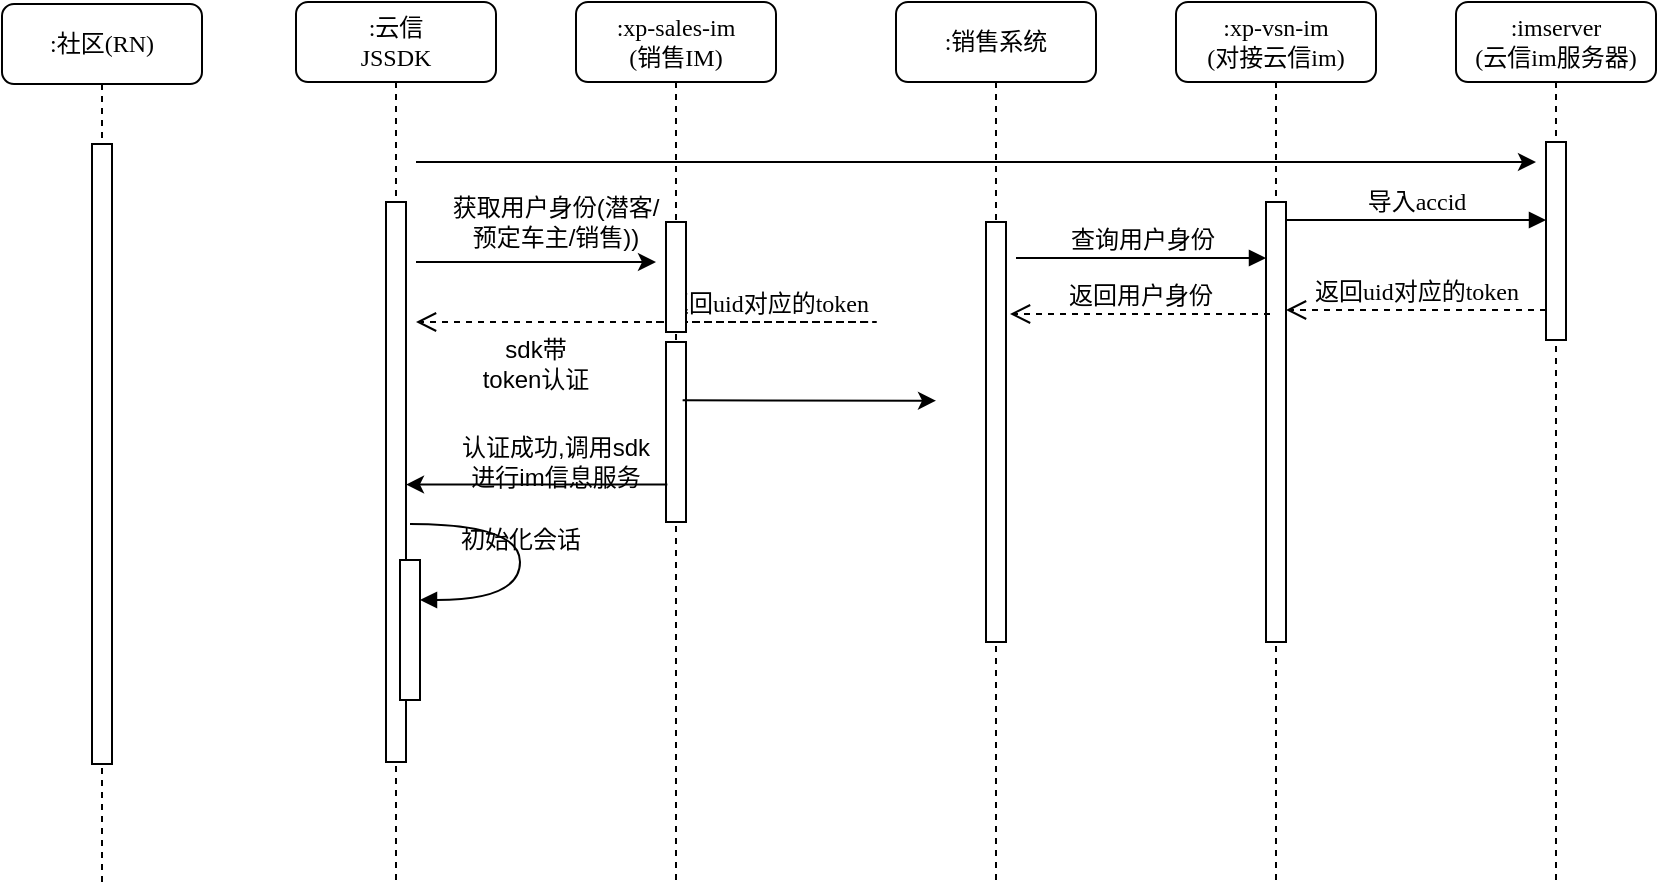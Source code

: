 <mxfile version="12.4.3" type="github" pages="1">
  <diagram name="Page-1" id="13e1069c-82ec-6db2-03f1-153e76fe0fe0">
    <mxGraphModel dx="1729" dy="427" grid="1" gridSize="10" guides="1" tooltips="1" connect="1" arrows="1" fold="1" page="1" pageScale="1" pageWidth="1100" pageHeight="850" background="#ffffff" math="0" shadow="0">
      <root>
        <mxCell id="0"/>
        <mxCell id="1" parent="0"/>
        <mxCell id="7baba1c4bc27f4b0-2" value=":xp-sales-im&lt;br&gt;(销售IM)" style="shape=umlLifeline;perimeter=lifelinePerimeter;whiteSpace=wrap;html=1;container=1;collapsible=0;recursiveResize=0;outlineConnect=0;rounded=1;shadow=0;comic=0;labelBackgroundColor=none;strokeWidth=1;fontFamily=Verdana;fontSize=12;align=center;" parent="1" vertex="1">
          <mxGeometry x="240" y="80" width="100" height="440" as="geometry"/>
        </mxCell>
        <mxCell id="7baba1c4bc27f4b0-10" value="" style="html=1;points=[];perimeter=orthogonalPerimeter;rounded=0;shadow=0;comic=0;labelBackgroundColor=none;strokeWidth=1;fontFamily=Verdana;fontSize=12;align=center;" parent="7baba1c4bc27f4b0-2" vertex="1">
          <mxGeometry x="45" y="170" width="10" height="90" as="geometry"/>
        </mxCell>
        <mxCell id="7baba1c4bc27f4b0-3" value=":销售系统" style="shape=umlLifeline;perimeter=lifelinePerimeter;whiteSpace=wrap;html=1;container=1;collapsible=0;recursiveResize=0;outlineConnect=0;rounded=1;shadow=0;comic=0;labelBackgroundColor=none;strokeWidth=1;fontFamily=Verdana;fontSize=12;align=center;" parent="1" vertex="1">
          <mxGeometry x="400" y="80" width="100" height="440" as="geometry"/>
        </mxCell>
        <mxCell id="7baba1c4bc27f4b0-13" value="" style="html=1;points=[];perimeter=orthogonalPerimeter;rounded=0;shadow=0;comic=0;labelBackgroundColor=none;strokeWidth=1;fontFamily=Verdana;fontSize=12;align=center;" parent="7baba1c4bc27f4b0-3" vertex="1">
          <mxGeometry x="45" y="110" width="10" height="210" as="geometry"/>
        </mxCell>
        <mxCell id="7baba1c4bc27f4b0-4" value=":xp-vsn-im&lt;br&gt;(对接云信im)" style="shape=umlLifeline;perimeter=lifelinePerimeter;whiteSpace=wrap;html=1;container=1;collapsible=0;recursiveResize=0;outlineConnect=0;rounded=1;shadow=0;comic=0;labelBackgroundColor=none;strokeWidth=1;fontFamily=Verdana;fontSize=12;align=center;" parent="1" vertex="1">
          <mxGeometry x="540" y="80" width="100" height="440" as="geometry"/>
        </mxCell>
        <mxCell id="7baba1c4bc27f4b0-5" value=":imserver&lt;br&gt;(云信im服务器)" style="shape=umlLifeline;perimeter=lifelinePerimeter;whiteSpace=wrap;html=1;container=1;collapsible=0;recursiveResize=0;outlineConnect=0;rounded=1;shadow=0;comic=0;labelBackgroundColor=none;strokeWidth=1;fontFamily=Verdana;fontSize=12;align=center;" parent="1" vertex="1">
          <mxGeometry x="680" y="80" width="100" height="440" as="geometry"/>
        </mxCell>
        <mxCell id="7baba1c4bc27f4b0-8" value=":云信&lt;br&gt;JSSDK" style="shape=umlLifeline;perimeter=lifelinePerimeter;whiteSpace=wrap;html=1;container=1;collapsible=0;recursiveResize=0;outlineConnect=0;rounded=1;shadow=0;comic=0;labelBackgroundColor=none;strokeWidth=1;fontFamily=Verdana;fontSize=12;align=center;" parent="1" vertex="1">
          <mxGeometry x="100" y="80" width="100" height="440" as="geometry"/>
        </mxCell>
        <mxCell id="7baba1c4bc27f4b0-9" value="" style="html=1;points=[];perimeter=orthogonalPerimeter;rounded=0;shadow=0;comic=0;labelBackgroundColor=none;strokeWidth=1;fontFamily=Verdana;fontSize=12;align=center;" parent="7baba1c4bc27f4b0-8" vertex="1">
          <mxGeometry x="45" y="100" width="10" height="280" as="geometry"/>
        </mxCell>
        <mxCell id="7baba1c4bc27f4b0-16" value="" style="html=1;points=[];perimeter=orthogonalPerimeter;rounded=0;shadow=0;comic=0;labelBackgroundColor=none;strokeWidth=1;fontFamily=Verdana;fontSize=12;align=center;" parent="1" vertex="1">
          <mxGeometry x="585" y="180" width="10" height="220" as="geometry"/>
        </mxCell>
        <mxCell id="7baba1c4bc27f4b0-19" value="" style="html=1;points=[];perimeter=orthogonalPerimeter;rounded=0;shadow=0;comic=0;labelBackgroundColor=none;strokeWidth=1;fontFamily=Verdana;fontSize=12;align=center;" parent="1" vertex="1">
          <mxGeometry x="725" y="150" width="10" height="99" as="geometry"/>
        </mxCell>
        <mxCell id="7baba1c4bc27f4b0-20" value="导入accid" style="html=1;verticalAlign=bottom;endArrow=block;entryX=0;entryY=0;labelBackgroundColor=none;fontFamily=Verdana;fontSize=12;edgeStyle=elbowEdgeStyle;elbow=vertical;" parent="1" edge="1">
          <mxGeometry relative="1" as="geometry">
            <mxPoint x="595" y="189" as="sourcePoint"/>
            <mxPoint x="725" y="189" as="targetPoint"/>
          </mxGeometry>
        </mxCell>
        <mxCell id="7baba1c4bc27f4b0-11" value="查询用户身份" style="html=1;verticalAlign=bottom;endArrow=block;labelBackgroundColor=none;fontFamily=Verdana;fontSize=12;edgeStyle=elbowEdgeStyle;elbow=vertical;" parent="1" edge="1">
          <mxGeometry relative="1" as="geometry">
            <mxPoint x="460" y="208" as="sourcePoint"/>
            <mxPoint x="585" y="208" as="targetPoint"/>
          </mxGeometry>
        </mxCell>
        <mxCell id="aBMowUxyMTST54FKezVJ-3" value="返回uid对应的token" style="html=1;verticalAlign=bottom;endArrow=open;dashed=1;endSize=8;labelBackgroundColor=none;fontFamily=Verdana;fontSize=12;edgeStyle=elbowEdgeStyle;elbow=vertical;" parent="1" edge="1">
          <mxGeometry relative="1" as="geometry">
            <mxPoint x="595" y="234" as="targetPoint"/>
            <Array as="points">
              <mxPoint x="670" y="234"/>
              <mxPoint x="700" y="234"/>
            </Array>
            <mxPoint x="725" y="234" as="sourcePoint"/>
          </mxGeometry>
        </mxCell>
        <mxCell id="_tAtlndqi4DHkHifaJOw-1" value="" style="endArrow=classic;html=1;" parent="1" edge="1">
          <mxGeometry width="50" height="50" relative="1" as="geometry">
            <mxPoint x="160" y="210" as="sourcePoint"/>
            <mxPoint x="280" y="210" as="targetPoint"/>
          </mxGeometry>
        </mxCell>
        <mxCell id="_tAtlndqi4DHkHifaJOw-2" value="获取用户身份(潜客/预定车主/销售))" style="text;html=1;strokeColor=none;fillColor=none;align=center;verticalAlign=middle;whiteSpace=wrap;rounded=0;" parent="1" vertex="1">
          <mxGeometry x="175" y="180" width="110" height="20" as="geometry"/>
        </mxCell>
        <mxCell id="_tAtlndqi4DHkHifaJOw-4" value="返回用户身份" style="html=1;verticalAlign=bottom;endArrow=open;dashed=1;endSize=8;labelBackgroundColor=none;fontFamily=Verdana;fontSize=12;edgeStyle=elbowEdgeStyle;elbow=vertical;" parent="1" edge="1">
          <mxGeometry relative="1" as="geometry">
            <mxPoint x="457" y="236" as="targetPoint"/>
            <Array as="points">
              <mxPoint x="535" y="236"/>
              <mxPoint x="565" y="236"/>
            </Array>
            <mxPoint x="587" y="236" as="sourcePoint"/>
          </mxGeometry>
        </mxCell>
        <mxCell id="_tAtlndqi4DHkHifaJOw-5" value="返回uid对应的token" style="html=1;verticalAlign=bottom;endArrow=open;dashed=1;endSize=8;labelBackgroundColor=none;fontFamily=Verdana;fontSize=12;edgeStyle=elbowEdgeStyle;elbow=vertical;" parent="1" edge="1">
          <mxGeometry relative="1" as="geometry">
            <mxPoint x="160" y="240" as="targetPoint"/>
            <Array as="points">
              <mxPoint x="395" y="240"/>
              <mxPoint x="425" y="240"/>
            </Array>
            <mxPoint x="280" y="240" as="sourcePoint"/>
          </mxGeometry>
        </mxCell>
        <mxCell id="_tAtlndqi4DHkHifaJOw-7" value="" style="endArrow=classic;html=1;exitX=0.933;exitY=0.239;exitDx=0;exitDy=0;exitPerimeter=0;entryX=-0.4;entryY=0.326;entryDx=0;entryDy=0;entryPerimeter=0;" parent="1" edge="1">
          <mxGeometry width="50" height="50" relative="1" as="geometry">
            <mxPoint x="293.33" y="279.16" as="sourcePoint"/>
            <mxPoint x="420" y="279.34" as="targetPoint"/>
          </mxGeometry>
        </mxCell>
        <mxCell id="_tAtlndqi4DHkHifaJOw-10" value="sdk带token认证" style="text;html=1;strokeColor=none;fillColor=none;align=center;verticalAlign=middle;whiteSpace=wrap;rounded=0;" parent="1" vertex="1">
          <mxGeometry x="190" y="251" width="60" height="20" as="geometry"/>
        </mxCell>
        <mxCell id="_tAtlndqi4DHkHifaJOw-11" value="" style="endArrow=classic;html=1;exitX=0.067;exitY=0.792;exitDx=0;exitDy=0;exitPerimeter=0;" parent="1" source="7baba1c4bc27f4b0-10" target="7baba1c4bc27f4b0-9" edge="1">
          <mxGeometry width="50" height="50" relative="1" as="geometry">
            <mxPoint x="190" y="420" as="sourcePoint"/>
            <mxPoint x="200" y="380" as="targetPoint"/>
          </mxGeometry>
        </mxCell>
        <mxCell id="_tAtlndqi4DHkHifaJOw-12" value="认证成功,调用sdk进行im信息服务" style="text;html=1;strokeColor=none;fillColor=none;align=center;verticalAlign=middle;whiteSpace=wrap;rounded=0;" parent="1" vertex="1">
          <mxGeometry x="180" y="300" width="100" height="20" as="geometry"/>
        </mxCell>
        <mxCell id="ZvRYTC18ovLtI7Ebb16t-1" value="" style="html=1;points=[];perimeter=orthogonalPerimeter;rounded=0;shadow=0;comic=0;labelBackgroundColor=none;strokeWidth=1;fontFamily=Verdana;fontSize=12;align=center;" vertex="1" parent="1">
          <mxGeometry x="285" y="190" width="10" height="55" as="geometry"/>
        </mxCell>
        <mxCell id="ZvRYTC18ovLtI7Ebb16t-18" value="初始化会话" style="html=1;verticalAlign=bottom;endArrow=block;labelBackgroundColor=none;fontFamily=Verdana;fontSize=12;elbow=vertical;edgeStyle=orthogonalEdgeStyle;curved=1;entryX=1;entryY=0.286;entryPerimeter=0;exitX=1.038;exitY=0.345;exitPerimeter=0;" edge="1" parent="1">
          <mxGeometry relative="1" as="geometry">
            <mxPoint x="157" y="341" as="sourcePoint"/>
            <mxPoint x="162" y="379" as="targetPoint"/>
            <Array as="points">
              <mxPoint x="212" y="341"/>
              <mxPoint x="212" y="379"/>
            </Array>
          </mxGeometry>
        </mxCell>
        <mxCell id="ZvRYTC18ovLtI7Ebb16t-20" value="" style="html=1;points=[];perimeter=orthogonalPerimeter;rounded=0;shadow=0;comic=0;labelBackgroundColor=none;strokeWidth=1;fontFamily=Verdana;fontSize=12;align=center;" vertex="1" parent="1">
          <mxGeometry x="152" y="359" width="10" height="70" as="geometry"/>
        </mxCell>
        <mxCell id="ZvRYTC18ovLtI7Ebb16t-21" value="" style="endArrow=classic;html=1;" edge="1" parent="1">
          <mxGeometry width="50" height="50" relative="1" as="geometry">
            <mxPoint x="160" y="160" as="sourcePoint"/>
            <mxPoint x="720" y="160" as="targetPoint"/>
          </mxGeometry>
        </mxCell>
        <mxCell id="ZvRYTC18ovLtI7Ebb16t-30" value=":社区(RN)" style="shape=umlLifeline;perimeter=lifelinePerimeter;whiteSpace=wrap;html=1;container=1;collapsible=0;recursiveResize=0;outlineConnect=0;rounded=1;shadow=0;comic=0;labelBackgroundColor=none;strokeWidth=1;fontFamily=Verdana;fontSize=12;align=center;" vertex="1" parent="1">
          <mxGeometry x="-47" y="81" width="100" height="440" as="geometry"/>
        </mxCell>
        <mxCell id="ZvRYTC18ovLtI7Ebb16t-31" value="" style="html=1;points=[];perimeter=orthogonalPerimeter;rounded=0;shadow=0;comic=0;labelBackgroundColor=none;strokeWidth=1;fontFamily=Verdana;fontSize=12;align=center;" vertex="1" parent="ZvRYTC18ovLtI7Ebb16t-30">
          <mxGeometry x="45" y="70" width="10" height="310" as="geometry"/>
        </mxCell>
      </root>
    </mxGraphModel>
  </diagram>
</mxfile>
